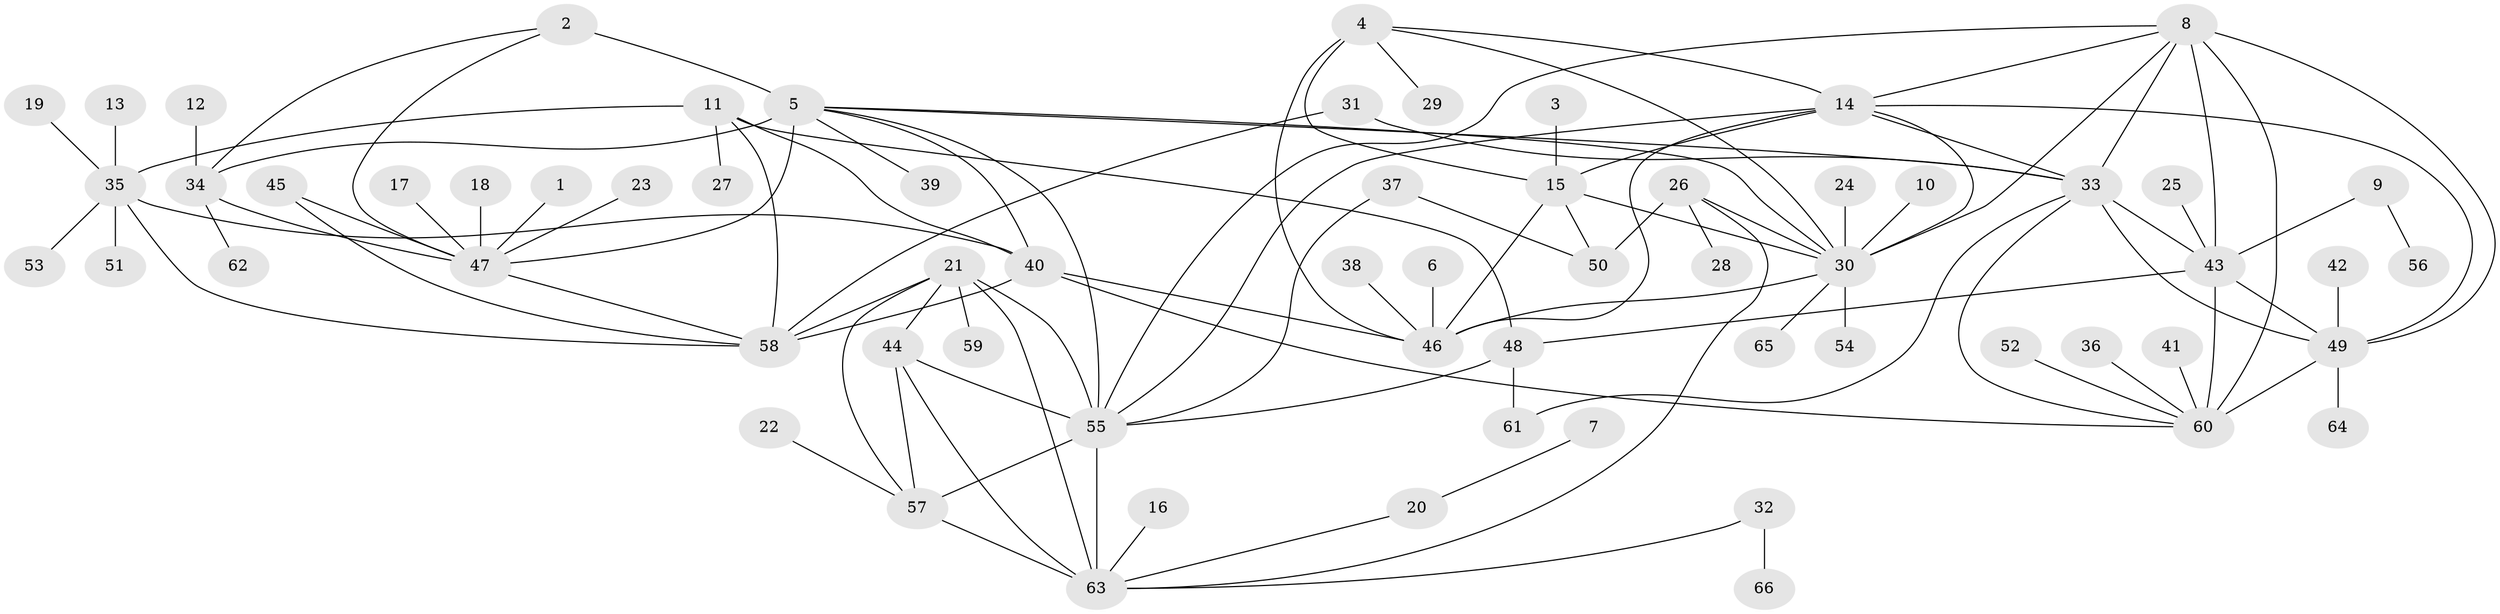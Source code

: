 // original degree distribution, {8: 0.045454545454545456, 9: 0.06818181818181818, 11: 0.007575757575757576, 7: 0.030303030303030304, 6: 0.022727272727272728, 5: 0.007575757575757576, 13: 0.007575757575757576, 10: 0.030303030303030304, 14: 0.007575757575757576, 3: 0.07575757575757576, 4: 0.015151515151515152, 1: 0.5757575757575758, 2: 0.10606060606060606}
// Generated by graph-tools (version 1.1) at 2025/02/03/09/25 03:02:39]
// undirected, 66 vertices, 107 edges
graph export_dot {
graph [start="1"]
  node [color=gray90,style=filled];
  1;
  2;
  3;
  4;
  5;
  6;
  7;
  8;
  9;
  10;
  11;
  12;
  13;
  14;
  15;
  16;
  17;
  18;
  19;
  20;
  21;
  22;
  23;
  24;
  25;
  26;
  27;
  28;
  29;
  30;
  31;
  32;
  33;
  34;
  35;
  36;
  37;
  38;
  39;
  40;
  41;
  42;
  43;
  44;
  45;
  46;
  47;
  48;
  49;
  50;
  51;
  52;
  53;
  54;
  55;
  56;
  57;
  58;
  59;
  60;
  61;
  62;
  63;
  64;
  65;
  66;
  1 -- 47 [weight=1.0];
  2 -- 5 [weight=4.0];
  2 -- 34 [weight=2.0];
  2 -- 47 [weight=2.0];
  3 -- 15 [weight=1.0];
  4 -- 14 [weight=1.0];
  4 -- 15 [weight=2.0];
  4 -- 29 [weight=1.0];
  4 -- 30 [weight=1.0];
  4 -- 46 [weight=1.0];
  5 -- 30 [weight=1.0];
  5 -- 33 [weight=1.0];
  5 -- 34 [weight=2.0];
  5 -- 39 [weight=1.0];
  5 -- 40 [weight=1.0];
  5 -- 47 [weight=2.0];
  5 -- 55 [weight=1.0];
  6 -- 46 [weight=1.0];
  7 -- 20 [weight=1.0];
  8 -- 14 [weight=1.0];
  8 -- 30 [weight=1.0];
  8 -- 33 [weight=1.0];
  8 -- 43 [weight=1.0];
  8 -- 49 [weight=1.0];
  8 -- 55 [weight=1.0];
  8 -- 60 [weight=2.0];
  9 -- 43 [weight=1.0];
  9 -- 56 [weight=1.0];
  10 -- 30 [weight=1.0];
  11 -- 27 [weight=1.0];
  11 -- 35 [weight=2.0];
  11 -- 40 [weight=1.0];
  11 -- 48 [weight=1.0];
  11 -- 58 [weight=2.0];
  12 -- 34 [weight=1.0];
  13 -- 35 [weight=1.0];
  14 -- 15 [weight=2.0];
  14 -- 30 [weight=1.0];
  14 -- 33 [weight=1.0];
  14 -- 46 [weight=1.0];
  14 -- 49 [weight=1.0];
  14 -- 55 [weight=1.0];
  15 -- 30 [weight=2.0];
  15 -- 46 [weight=2.0];
  15 -- 50 [weight=1.0];
  16 -- 63 [weight=1.0];
  17 -- 47 [weight=1.0];
  18 -- 47 [weight=1.0];
  19 -- 35 [weight=1.0];
  20 -- 63 [weight=1.0];
  21 -- 44 [weight=1.0];
  21 -- 55 [weight=2.0];
  21 -- 57 [weight=1.0];
  21 -- 58 [weight=1.0];
  21 -- 59 [weight=1.0];
  21 -- 63 [weight=1.0];
  22 -- 57 [weight=1.0];
  23 -- 47 [weight=1.0];
  24 -- 30 [weight=1.0];
  25 -- 43 [weight=1.0];
  26 -- 28 [weight=1.0];
  26 -- 30 [weight=1.0];
  26 -- 50 [weight=1.0];
  26 -- 63 [weight=1.0];
  30 -- 46 [weight=1.0];
  30 -- 54 [weight=1.0];
  30 -- 65 [weight=1.0];
  31 -- 33 [weight=1.0];
  31 -- 58 [weight=1.0];
  32 -- 63 [weight=1.0];
  32 -- 66 [weight=1.0];
  33 -- 43 [weight=1.0];
  33 -- 49 [weight=1.0];
  33 -- 60 [weight=2.0];
  33 -- 61 [weight=1.0];
  34 -- 47 [weight=1.0];
  34 -- 62 [weight=1.0];
  35 -- 40 [weight=2.0];
  35 -- 51 [weight=1.0];
  35 -- 53 [weight=1.0];
  35 -- 58 [weight=4.0];
  36 -- 60 [weight=1.0];
  37 -- 50 [weight=1.0];
  37 -- 55 [weight=1.0];
  38 -- 46 [weight=1.0];
  40 -- 46 [weight=1.0];
  40 -- 58 [weight=3.0];
  40 -- 60 [weight=1.0];
  41 -- 60 [weight=1.0];
  42 -- 49 [weight=1.0];
  43 -- 48 [weight=1.0];
  43 -- 49 [weight=1.0];
  43 -- 60 [weight=2.0];
  44 -- 55 [weight=2.0];
  44 -- 57 [weight=1.0];
  44 -- 63 [weight=1.0];
  45 -- 47 [weight=1.0];
  45 -- 58 [weight=1.0];
  47 -- 58 [weight=1.0];
  48 -- 55 [weight=1.0];
  48 -- 61 [weight=1.0];
  49 -- 60 [weight=2.0];
  49 -- 64 [weight=1.0];
  52 -- 60 [weight=1.0];
  55 -- 57 [weight=2.0];
  55 -- 63 [weight=2.0];
  57 -- 63 [weight=1.0];
}
